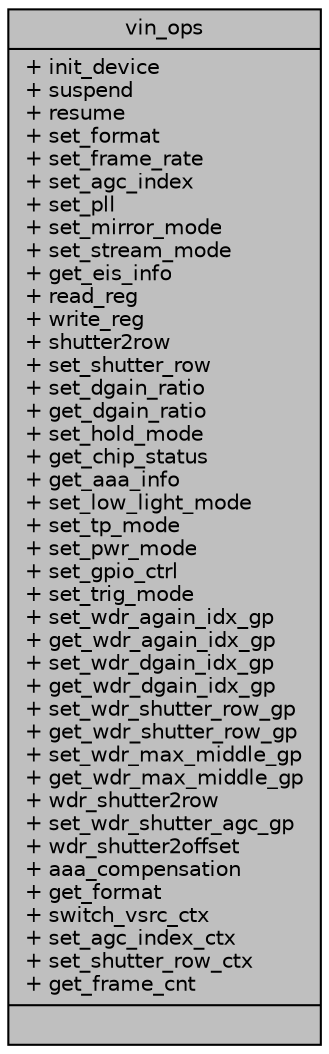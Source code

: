 digraph "vin_ops"
{
 // INTERACTIVE_SVG=YES
 // LATEX_PDF_SIZE
  bgcolor="transparent";
  edge [fontname="Helvetica",fontsize="10",labelfontname="Helvetica",labelfontsize="10"];
  node [fontname="Helvetica",fontsize="10",shape=record];
  Node1 [label="{vin_ops\n|+ init_device\l+ suspend\l+ resume\l+ set_format\l+ set_frame_rate\l+ set_agc_index\l+ set_pll\l+ set_mirror_mode\l+ set_stream_mode\l+ get_eis_info\l+ read_reg\l+ write_reg\l+ shutter2row\l+ set_shutter_row\l+ set_dgain_ratio\l+ get_dgain_ratio\l+ set_hold_mode\l+ get_chip_status\l+ get_aaa_info\l+ set_low_light_mode\l+ set_tp_mode\l+ set_pwr_mode\l+ set_gpio_ctrl\l+ set_trig_mode\l+ set_wdr_again_idx_gp\l+ get_wdr_again_idx_gp\l+ set_wdr_dgain_idx_gp\l+ get_wdr_dgain_idx_gp\l+ set_wdr_shutter_row_gp\l+ get_wdr_shutter_row_gp\l+ set_wdr_max_middle_gp\l+ get_wdr_max_middle_gp\l+ wdr_shutter2row\l+ set_wdr_shutter_agc_gp\l+ wdr_shutter2offset\l+ aaa_compensation\l+ get_format\l+ switch_vsrc_ctx\l+ set_agc_index_ctx\l+ set_shutter_row_ctx\l+ get_frame_cnt\l|}",height=0.2,width=0.4,color="black", fillcolor="grey75", style="filled", fontcolor="black",tooltip=" "];
}
